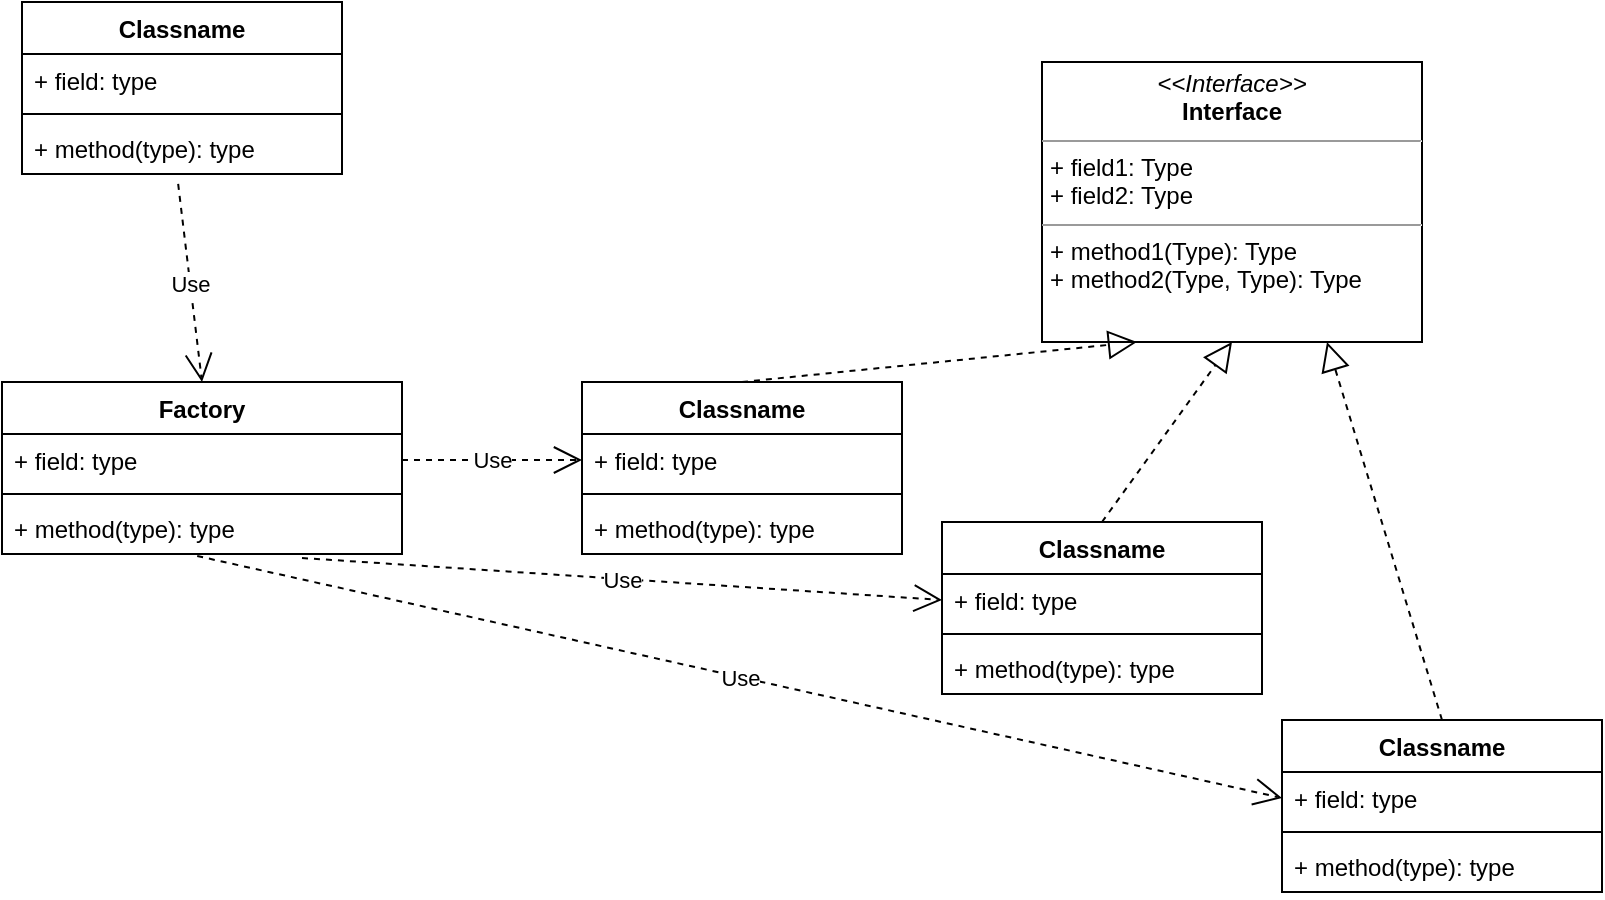 <mxfile version="16.1.2" type="github">
  <diagram id="5WbMa0QUypY5rfFKyeOs" name="Page-1">
    <mxGraphModel dx="1000" dy="658" grid="1" gridSize="10" guides="1" tooltips="1" connect="1" arrows="1" fold="1" page="1" pageScale="1" pageWidth="827" pageHeight="1169" math="0" shadow="0">
      <root>
        <mxCell id="0" />
        <mxCell id="1" parent="0" />
        <mxCell id="dzUyrbTU4UxHSOgu5m71-1" value="&lt;p style=&quot;margin:0px;margin-top:4px;text-align:center;&quot;&gt;&lt;i&gt;&amp;lt;&amp;lt;Interface&amp;gt;&amp;gt;&lt;/i&gt;&lt;br/&gt;&lt;b&gt;Interface&lt;/b&gt;&lt;/p&gt;&lt;hr size=&quot;1&quot;/&gt;&lt;p style=&quot;margin:0px;margin-left:4px;&quot;&gt;+ field1: Type&lt;br/&gt;+ field2: Type&lt;/p&gt;&lt;hr size=&quot;1&quot;/&gt;&lt;p style=&quot;margin:0px;margin-left:4px;&quot;&gt;+ method1(Type): Type&lt;br/&gt;+ method2(Type, Type): Type&lt;/p&gt;" style="verticalAlign=top;align=left;overflow=fill;fontSize=12;fontFamily=Helvetica;html=1;" vertex="1" parent="1">
          <mxGeometry x="530" y="170" width="190" height="140" as="geometry" />
        </mxCell>
        <mxCell id="dzUyrbTU4UxHSOgu5m71-2" value="Classname" style="swimlane;fontStyle=1;align=center;verticalAlign=top;childLayout=stackLayout;horizontal=1;startSize=26;horizontalStack=0;resizeParent=1;resizeParentMax=0;resizeLast=0;collapsible=1;marginBottom=0;" vertex="1" parent="1">
          <mxGeometry x="300" y="330" width="160" height="86" as="geometry" />
        </mxCell>
        <mxCell id="dzUyrbTU4UxHSOgu5m71-3" value="+ field: type" style="text;strokeColor=none;fillColor=none;align=left;verticalAlign=top;spacingLeft=4;spacingRight=4;overflow=hidden;rotatable=0;points=[[0,0.5],[1,0.5]];portConstraint=eastwest;" vertex="1" parent="dzUyrbTU4UxHSOgu5m71-2">
          <mxGeometry y="26" width="160" height="26" as="geometry" />
        </mxCell>
        <mxCell id="dzUyrbTU4UxHSOgu5m71-4" value="" style="line;strokeWidth=1;fillColor=none;align=left;verticalAlign=middle;spacingTop=-1;spacingLeft=3;spacingRight=3;rotatable=0;labelPosition=right;points=[];portConstraint=eastwest;" vertex="1" parent="dzUyrbTU4UxHSOgu5m71-2">
          <mxGeometry y="52" width="160" height="8" as="geometry" />
        </mxCell>
        <mxCell id="dzUyrbTU4UxHSOgu5m71-5" value="+ method(type): type" style="text;strokeColor=none;fillColor=none;align=left;verticalAlign=top;spacingLeft=4;spacingRight=4;overflow=hidden;rotatable=0;points=[[0,0.5],[1,0.5]];portConstraint=eastwest;" vertex="1" parent="dzUyrbTU4UxHSOgu5m71-2">
          <mxGeometry y="60" width="160" height="26" as="geometry" />
        </mxCell>
        <mxCell id="dzUyrbTU4UxHSOgu5m71-6" value="Classname" style="swimlane;fontStyle=1;align=center;verticalAlign=top;childLayout=stackLayout;horizontal=1;startSize=26;horizontalStack=0;resizeParent=1;resizeParentMax=0;resizeLast=0;collapsible=1;marginBottom=0;" vertex="1" parent="1">
          <mxGeometry x="480" y="400" width="160" height="86" as="geometry" />
        </mxCell>
        <mxCell id="dzUyrbTU4UxHSOgu5m71-7" value="+ field: type" style="text;strokeColor=none;fillColor=none;align=left;verticalAlign=top;spacingLeft=4;spacingRight=4;overflow=hidden;rotatable=0;points=[[0,0.5],[1,0.5]];portConstraint=eastwest;" vertex="1" parent="dzUyrbTU4UxHSOgu5m71-6">
          <mxGeometry y="26" width="160" height="26" as="geometry" />
        </mxCell>
        <mxCell id="dzUyrbTU4UxHSOgu5m71-8" value="" style="line;strokeWidth=1;fillColor=none;align=left;verticalAlign=middle;spacingTop=-1;spacingLeft=3;spacingRight=3;rotatable=0;labelPosition=right;points=[];portConstraint=eastwest;" vertex="1" parent="dzUyrbTU4UxHSOgu5m71-6">
          <mxGeometry y="52" width="160" height="8" as="geometry" />
        </mxCell>
        <mxCell id="dzUyrbTU4UxHSOgu5m71-9" value="+ method(type): type" style="text;strokeColor=none;fillColor=none;align=left;verticalAlign=top;spacingLeft=4;spacingRight=4;overflow=hidden;rotatable=0;points=[[0,0.5],[1,0.5]];portConstraint=eastwest;" vertex="1" parent="dzUyrbTU4UxHSOgu5m71-6">
          <mxGeometry y="60" width="160" height="26" as="geometry" />
        </mxCell>
        <mxCell id="dzUyrbTU4UxHSOgu5m71-10" value="Classname" style="swimlane;fontStyle=1;align=center;verticalAlign=top;childLayout=stackLayout;horizontal=1;startSize=26;horizontalStack=0;resizeParent=1;resizeParentMax=0;resizeLast=0;collapsible=1;marginBottom=0;" vertex="1" parent="1">
          <mxGeometry x="650" y="499" width="160" height="86" as="geometry" />
        </mxCell>
        <mxCell id="dzUyrbTU4UxHSOgu5m71-11" value="+ field: type" style="text;strokeColor=none;fillColor=none;align=left;verticalAlign=top;spacingLeft=4;spacingRight=4;overflow=hidden;rotatable=0;points=[[0,0.5],[1,0.5]];portConstraint=eastwest;" vertex="1" parent="dzUyrbTU4UxHSOgu5m71-10">
          <mxGeometry y="26" width="160" height="26" as="geometry" />
        </mxCell>
        <mxCell id="dzUyrbTU4UxHSOgu5m71-12" value="" style="line;strokeWidth=1;fillColor=none;align=left;verticalAlign=middle;spacingTop=-1;spacingLeft=3;spacingRight=3;rotatable=0;labelPosition=right;points=[];portConstraint=eastwest;" vertex="1" parent="dzUyrbTU4UxHSOgu5m71-10">
          <mxGeometry y="52" width="160" height="8" as="geometry" />
        </mxCell>
        <mxCell id="dzUyrbTU4UxHSOgu5m71-13" value="+ method(type): type" style="text;strokeColor=none;fillColor=none;align=left;verticalAlign=top;spacingLeft=4;spacingRight=4;overflow=hidden;rotatable=0;points=[[0,0.5],[1,0.5]];portConstraint=eastwest;" vertex="1" parent="dzUyrbTU4UxHSOgu5m71-10">
          <mxGeometry y="60" width="160" height="26" as="geometry" />
        </mxCell>
        <mxCell id="dzUyrbTU4UxHSOgu5m71-15" value="" style="endArrow=block;dashed=1;endFill=0;endSize=12;html=1;rounded=0;exitX=0.5;exitY=0;exitDx=0;exitDy=0;entryX=0.25;entryY=1;entryDx=0;entryDy=0;" edge="1" parent="1" source="dzUyrbTU4UxHSOgu5m71-2" target="dzUyrbTU4UxHSOgu5m71-1">
          <mxGeometry width="160" relative="1" as="geometry">
            <mxPoint x="330" y="310" as="sourcePoint" />
            <mxPoint x="490" y="310" as="targetPoint" />
          </mxGeometry>
        </mxCell>
        <mxCell id="dzUyrbTU4UxHSOgu5m71-17" value="" style="endArrow=block;dashed=1;endFill=0;endSize=12;html=1;rounded=0;exitX=0.5;exitY=0;exitDx=0;exitDy=0;entryX=0.5;entryY=1;entryDx=0;entryDy=0;" edge="1" parent="1" source="dzUyrbTU4UxHSOgu5m71-6" target="dzUyrbTU4UxHSOgu5m71-1">
          <mxGeometry width="160" relative="1" as="geometry">
            <mxPoint x="330" y="310" as="sourcePoint" />
            <mxPoint x="490" y="310" as="targetPoint" />
          </mxGeometry>
        </mxCell>
        <mxCell id="dzUyrbTU4UxHSOgu5m71-18" value="" style="endArrow=block;dashed=1;endFill=0;endSize=12;html=1;rounded=0;exitX=0.5;exitY=0;exitDx=0;exitDy=0;entryX=0.75;entryY=1;entryDx=0;entryDy=0;" edge="1" parent="1" source="dzUyrbTU4UxHSOgu5m71-10" target="dzUyrbTU4UxHSOgu5m71-1">
          <mxGeometry width="160" relative="1" as="geometry">
            <mxPoint x="570" y="420" as="sourcePoint" />
            <mxPoint x="605" y="280" as="targetPoint" />
          </mxGeometry>
        </mxCell>
        <mxCell id="dzUyrbTU4UxHSOgu5m71-19" value="Factory" style="swimlane;fontStyle=1;align=center;verticalAlign=top;childLayout=stackLayout;horizontal=1;startSize=26;horizontalStack=0;resizeParent=1;resizeParentMax=0;resizeLast=0;collapsible=1;marginBottom=0;" vertex="1" parent="1">
          <mxGeometry x="10" y="330" width="200" height="86" as="geometry" />
        </mxCell>
        <mxCell id="dzUyrbTU4UxHSOgu5m71-20" value="+ field: type" style="text;strokeColor=none;fillColor=none;align=left;verticalAlign=top;spacingLeft=4;spacingRight=4;overflow=hidden;rotatable=0;points=[[0,0.5],[1,0.5]];portConstraint=eastwest;" vertex="1" parent="dzUyrbTU4UxHSOgu5m71-19">
          <mxGeometry y="26" width="200" height="26" as="geometry" />
        </mxCell>
        <mxCell id="dzUyrbTU4UxHSOgu5m71-21" value="" style="line;strokeWidth=1;fillColor=none;align=left;verticalAlign=middle;spacingTop=-1;spacingLeft=3;spacingRight=3;rotatable=0;labelPosition=right;points=[];portConstraint=eastwest;" vertex="1" parent="dzUyrbTU4UxHSOgu5m71-19">
          <mxGeometry y="52" width="200" height="8" as="geometry" />
        </mxCell>
        <mxCell id="dzUyrbTU4UxHSOgu5m71-22" value="+ method(type): type" style="text;strokeColor=none;fillColor=none;align=left;verticalAlign=top;spacingLeft=4;spacingRight=4;overflow=hidden;rotatable=0;points=[[0,0.5],[1,0.5]];portConstraint=eastwest;" vertex="1" parent="dzUyrbTU4UxHSOgu5m71-19">
          <mxGeometry y="60" width="200" height="26" as="geometry" />
        </mxCell>
        <mxCell id="dzUyrbTU4UxHSOgu5m71-23" value="Use" style="endArrow=open;endSize=12;dashed=1;html=1;rounded=0;exitX=0.75;exitY=1.077;exitDx=0;exitDy=0;entryX=0;entryY=0.5;entryDx=0;entryDy=0;exitPerimeter=0;" edge="1" parent="1" source="dzUyrbTU4UxHSOgu5m71-22" target="dzUyrbTU4UxHSOgu5m71-7">
          <mxGeometry width="160" relative="1" as="geometry">
            <mxPoint x="330" y="310" as="sourcePoint" />
            <mxPoint x="490" y="310" as="targetPoint" />
          </mxGeometry>
        </mxCell>
        <mxCell id="dzUyrbTU4UxHSOgu5m71-25" value="Use" style="endArrow=open;endSize=12;dashed=1;html=1;rounded=0;exitX=1;exitY=0.5;exitDx=0;exitDy=0;entryX=0;entryY=0.5;entryDx=0;entryDy=0;" edge="1" parent="1" source="dzUyrbTU4UxHSOgu5m71-20" target="dzUyrbTU4UxHSOgu5m71-3">
          <mxGeometry width="160" relative="1" as="geometry">
            <mxPoint x="330" y="310" as="sourcePoint" />
            <mxPoint x="490" y="310" as="targetPoint" />
          </mxGeometry>
        </mxCell>
        <mxCell id="dzUyrbTU4UxHSOgu5m71-26" value="Use" style="endArrow=open;endSize=12;dashed=1;html=1;rounded=0;exitX=0.488;exitY=1.038;exitDx=0;exitDy=0;exitPerimeter=0;entryX=0;entryY=0.5;entryDx=0;entryDy=0;" edge="1" parent="1" source="dzUyrbTU4UxHSOgu5m71-22" target="dzUyrbTU4UxHSOgu5m71-11">
          <mxGeometry width="160" relative="1" as="geometry">
            <mxPoint x="330" y="310" as="sourcePoint" />
            <mxPoint x="490" y="310" as="targetPoint" />
          </mxGeometry>
        </mxCell>
        <mxCell id="dzUyrbTU4UxHSOgu5m71-28" value="Classname" style="swimlane;fontStyle=1;align=center;verticalAlign=top;childLayout=stackLayout;horizontal=1;startSize=26;horizontalStack=0;resizeParent=1;resizeParentMax=0;resizeLast=0;collapsible=1;marginBottom=0;" vertex="1" parent="1">
          <mxGeometry x="20" y="140" width="160" height="86" as="geometry" />
        </mxCell>
        <mxCell id="dzUyrbTU4UxHSOgu5m71-29" value="+ field: type" style="text;strokeColor=none;fillColor=none;align=left;verticalAlign=top;spacingLeft=4;spacingRight=4;overflow=hidden;rotatable=0;points=[[0,0.5],[1,0.5]];portConstraint=eastwest;" vertex="1" parent="dzUyrbTU4UxHSOgu5m71-28">
          <mxGeometry y="26" width="160" height="26" as="geometry" />
        </mxCell>
        <mxCell id="dzUyrbTU4UxHSOgu5m71-30" value="" style="line;strokeWidth=1;fillColor=none;align=left;verticalAlign=middle;spacingTop=-1;spacingLeft=3;spacingRight=3;rotatable=0;labelPosition=right;points=[];portConstraint=eastwest;" vertex="1" parent="dzUyrbTU4UxHSOgu5m71-28">
          <mxGeometry y="52" width="160" height="8" as="geometry" />
        </mxCell>
        <mxCell id="dzUyrbTU4UxHSOgu5m71-31" value="+ method(type): type" style="text;strokeColor=none;fillColor=none;align=left;verticalAlign=top;spacingLeft=4;spacingRight=4;overflow=hidden;rotatable=0;points=[[0,0.5],[1,0.5]];portConstraint=eastwest;" vertex="1" parent="dzUyrbTU4UxHSOgu5m71-28">
          <mxGeometry y="60" width="160" height="26" as="geometry" />
        </mxCell>
        <mxCell id="dzUyrbTU4UxHSOgu5m71-32" value="Use" style="endArrow=open;endSize=12;dashed=1;html=1;rounded=0;exitX=0.488;exitY=1.192;exitDx=0;exitDy=0;exitPerimeter=0;entryX=0.5;entryY=0;entryDx=0;entryDy=0;" edge="1" parent="1" source="dzUyrbTU4UxHSOgu5m71-31" target="dzUyrbTU4UxHSOgu5m71-19">
          <mxGeometry width="160" relative="1" as="geometry">
            <mxPoint x="330" y="310" as="sourcePoint" />
            <mxPoint x="490" y="310" as="targetPoint" />
          </mxGeometry>
        </mxCell>
      </root>
    </mxGraphModel>
  </diagram>
</mxfile>
